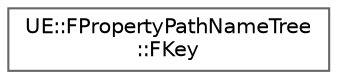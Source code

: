digraph "Graphical Class Hierarchy"
{
 // INTERACTIVE_SVG=YES
 // LATEX_PDF_SIZE
  bgcolor="transparent";
  edge [fontname=Helvetica,fontsize=10,labelfontname=Helvetica,labelfontsize=10];
  node [fontname=Helvetica,fontsize=10,shape=box,height=0.2,width=0.4];
  rankdir="LR";
  Node0 [id="Node000000",label="UE::FPropertyPathNameTree\l::FKey",height=0.2,width=0.4,color="grey40", fillcolor="white", style="filled",URL="$d9/deb/structUE_1_1FPropertyPathNameTree_1_1FKey.html",tooltip="Key corresponding to a FPropertyPathNameSegment with no index."];
}

